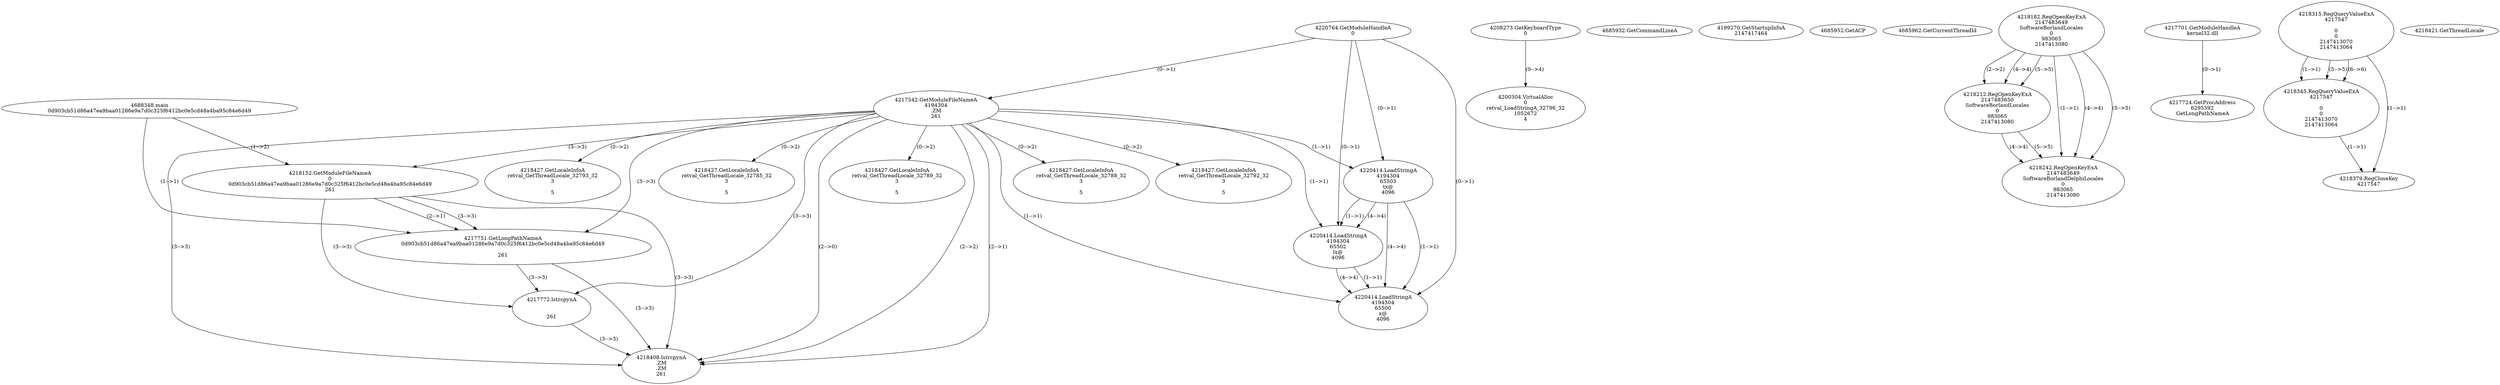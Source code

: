 // Global SCDG with merge call
digraph {
	0 [label="4688348.main
0d903cb51d86a47ea9baa01286e9a7d0c325f6412bc0e5cd48a4ba95c84e6d49"]
	1 [label="4220764.GetModuleHandleA
0"]
	2 [label="4208273.GetKeyboardType
0"]
	3 [label="4685932.GetCommandLineA
"]
	4 [label="4199270.GetStartupInfoA
2147417464"]
	5 [label="4685952.GetACP
"]
	6 [label="4685962.GetCurrentThreadId
"]
	7 [label="4217542.GetModuleFileNameA
4194304
.ZM
261"]
	1 -> 7 [label="(0-->1)"]
	8 [label="4218152.GetModuleFileNameA
0
0d903cb51d86a47ea9baa01286e9a7d0c325f6412bc0e5cd48a4ba95c84e6d49
261"]
	0 -> 8 [label="(1-->2)"]
	7 -> 8 [label="(3-->3)"]
	9 [label="4218182.RegOpenKeyExA
2147483649
Software\Borland\Locales
0
983065
2147413080"]
	10 [label="4217701.GetModuleHandleA
kernel32.dll"]
	11 [label="4217724.GetProcAddress
6295592
GetLongPathNameA"]
	10 -> 11 [label="(0-->1)"]
	12 [label="4217751.GetLongPathNameA
0d903cb51d86a47ea9baa01286e9a7d0c325f6412bc0e5cd48a4ba95c84e6d49

261"]
	0 -> 12 [label="(1-->1)"]
	8 -> 12 [label="(2-->1)"]
	7 -> 12 [label="(3-->3)"]
	8 -> 12 [label="(3-->3)"]
	13 [label="4217772.lstrcpynA


261"]
	7 -> 13 [label="(3-->3)"]
	8 -> 13 [label="(3-->3)"]
	12 -> 13 [label="(3-->3)"]
	14 [label="4218315.RegQueryValueExA
4217547

0
0
2147413070
2147413064"]
	15 [label="4218345.RegQueryValueExA
4217547

0
0
2147413070
2147413064"]
	14 -> 15 [label="(1-->1)"]
	14 -> 15 [label="(5-->5)"]
	14 -> 15 [label="(6-->6)"]
	16 [label="4218379.RegCloseKey
4217547"]
	14 -> 16 [label="(1-->1)"]
	15 -> 16 [label="(1-->1)"]
	17 [label="4218408.lstrcpynA
.ZM
.ZM
261"]
	7 -> 17 [label="(2-->1)"]
	7 -> 17 [label="(2-->2)"]
	7 -> 17 [label="(3-->3)"]
	8 -> 17 [label="(3-->3)"]
	12 -> 17 [label="(3-->3)"]
	13 -> 17 [label="(3-->3)"]
	7 -> 17 [label="(2-->0)"]
	18 [label="4218421.GetThreadLocale
"]
	19 [label="4218427.GetLocaleInfoA
retval_GetThreadLocale_32789_32
3

5"]
	7 -> 19 [label="(0-->2)"]
	20 [label="4220414.LoadStringA
4194304
65503
tx@
4096"]
	1 -> 20 [label="(0-->1)"]
	7 -> 20 [label="(1-->1)"]
	21 [label="4220414.LoadStringA
4194304
65502
lx@
4096"]
	1 -> 21 [label="(0-->1)"]
	7 -> 21 [label="(1-->1)"]
	20 -> 21 [label="(1-->1)"]
	20 -> 21 [label="(4-->4)"]
	22 [label="4220414.LoadStringA
4194304
65500
\x@
4096"]
	1 -> 22 [label="(0-->1)"]
	7 -> 22 [label="(1-->1)"]
	20 -> 22 [label="(1-->1)"]
	21 -> 22 [label="(1-->1)"]
	20 -> 22 [label="(4-->4)"]
	21 -> 22 [label="(4-->4)"]
	23 [label="4218212.RegOpenKeyExA
2147483650
Software\Borland\Locales
0
983065
2147413080"]
	9 -> 23 [label="(2-->2)"]
	9 -> 23 [label="(4-->4)"]
	9 -> 23 [label="(5-->5)"]
	24 [label="4218427.GetLocaleInfoA
retval_GetThreadLocale_32788_32
3

5"]
	7 -> 24 [label="(0-->2)"]
	25 [label="4200304.VirtualAlloc
0
retval_LoadStringA_32796_32
1052672
4"]
	2 -> 25 [label="(0-->4)"]
	26 [label="4218427.GetLocaleInfoA
retval_GetThreadLocale_32792_32
3

5"]
	7 -> 26 [label="(0-->2)"]
	27 [label="4218242.RegOpenKeyExA
2147483649
Software\Borland\Delphi\Locales
0
983065
2147413080"]
	9 -> 27 [label="(1-->1)"]
	9 -> 27 [label="(4-->4)"]
	23 -> 27 [label="(4-->4)"]
	9 -> 27 [label="(5-->5)"]
	23 -> 27 [label="(5-->5)"]
	28 [label="4218427.GetLocaleInfoA
retval_GetThreadLocale_32793_32
3

5"]
	7 -> 28 [label="(0-->2)"]
	29 [label="4218427.GetLocaleInfoA
retval_GetThreadLocale_32785_32
3

5"]
	7 -> 29 [label="(0-->2)"]
}

